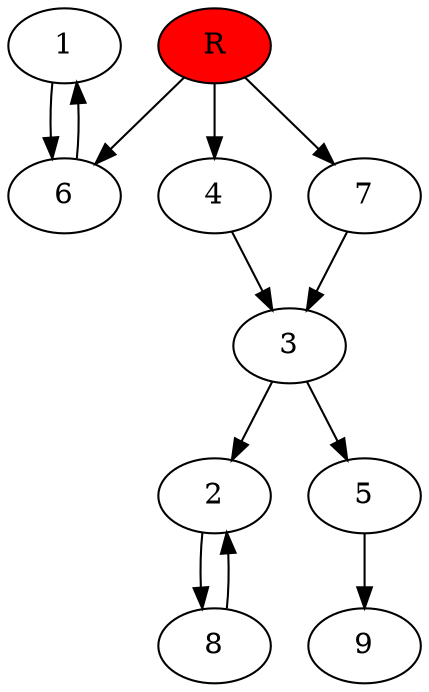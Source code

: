 digraph prb62064 {
	1
	2
	3
	4
	5
	6
	7
	8
	R [fillcolor="#ff0000" style=filled]
	1 -> 6
	2 -> 8
	3 -> 2
	3 -> 5
	4 -> 3
	5 -> 9
	6 -> 1
	7 -> 3
	8 -> 2
	R -> 4
	R -> 6
	R -> 7
}
